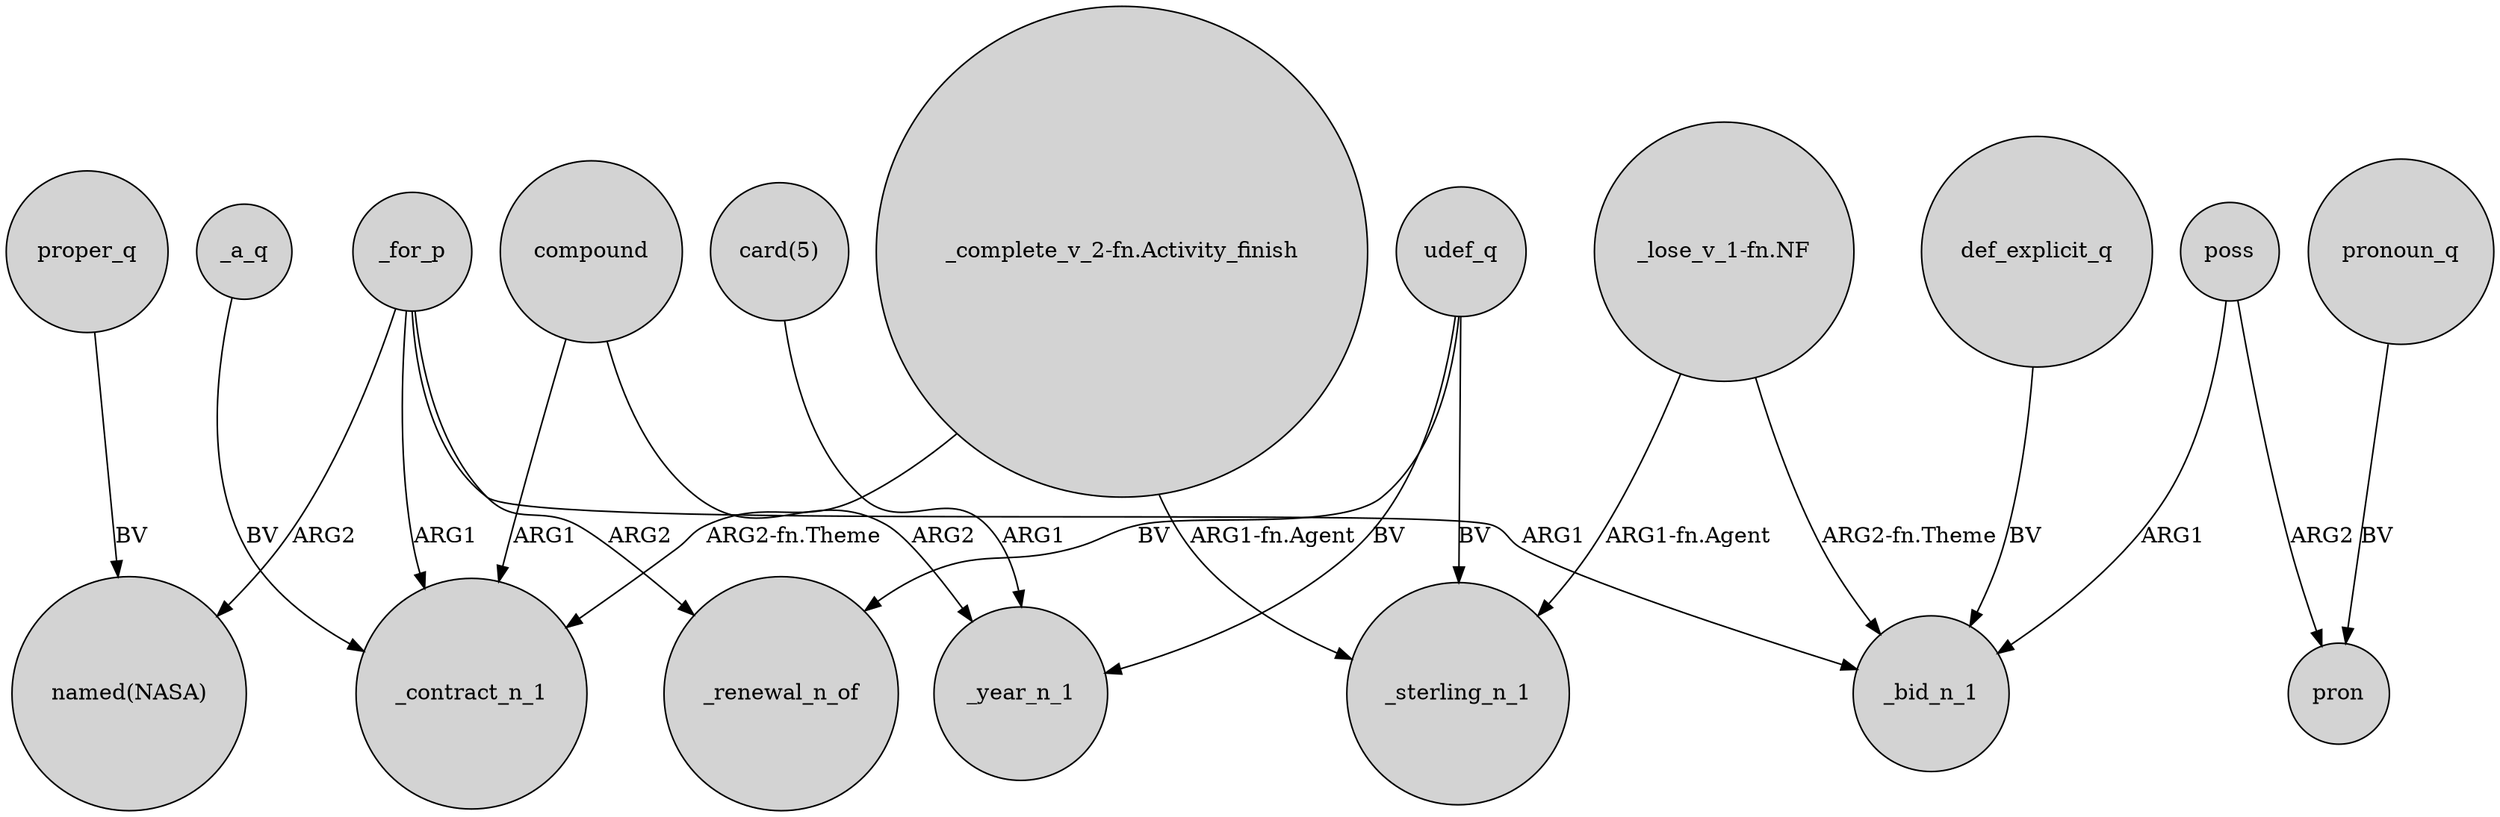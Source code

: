 digraph {
	node [shape=circle style=filled]
	proper_q -> "named(NASA)" [label=BV]
	"_complete_v_2-fn.Activity_finish" -> _sterling_n_1 [label="ARG1-fn.Agent"]
	"_complete_v_2-fn.Activity_finish" -> _contract_n_1 [label="ARG2-fn.Theme"]
	poss -> pron [label=ARG2]
	"card(5)" -> _year_n_1 [label=ARG1]
	udef_q -> _renewal_n_of [label=BV]
	def_explicit_q -> _bid_n_1 [label=BV]
	compound -> _contract_n_1 [label=ARG1]
	_a_q -> _contract_n_1 [label=BV]
	pronoun_q -> pron [label=BV]
	_for_p -> "named(NASA)" [label=ARG2]
	udef_q -> _sterling_n_1 [label=BV]
	poss -> _bid_n_1 [label=ARG1]
	udef_q -> _year_n_1 [label=BV]
	"_lose_v_1-fn.NF" -> _bid_n_1 [label="ARG2-fn.Theme"]
	_for_p -> _bid_n_1 [label=ARG1]
	_for_p -> _renewal_n_of [label=ARG2]
	"_lose_v_1-fn.NF" -> _sterling_n_1 [label="ARG1-fn.Agent"]
	_for_p -> _contract_n_1 [label=ARG1]
	compound -> _year_n_1 [label=ARG2]
}
